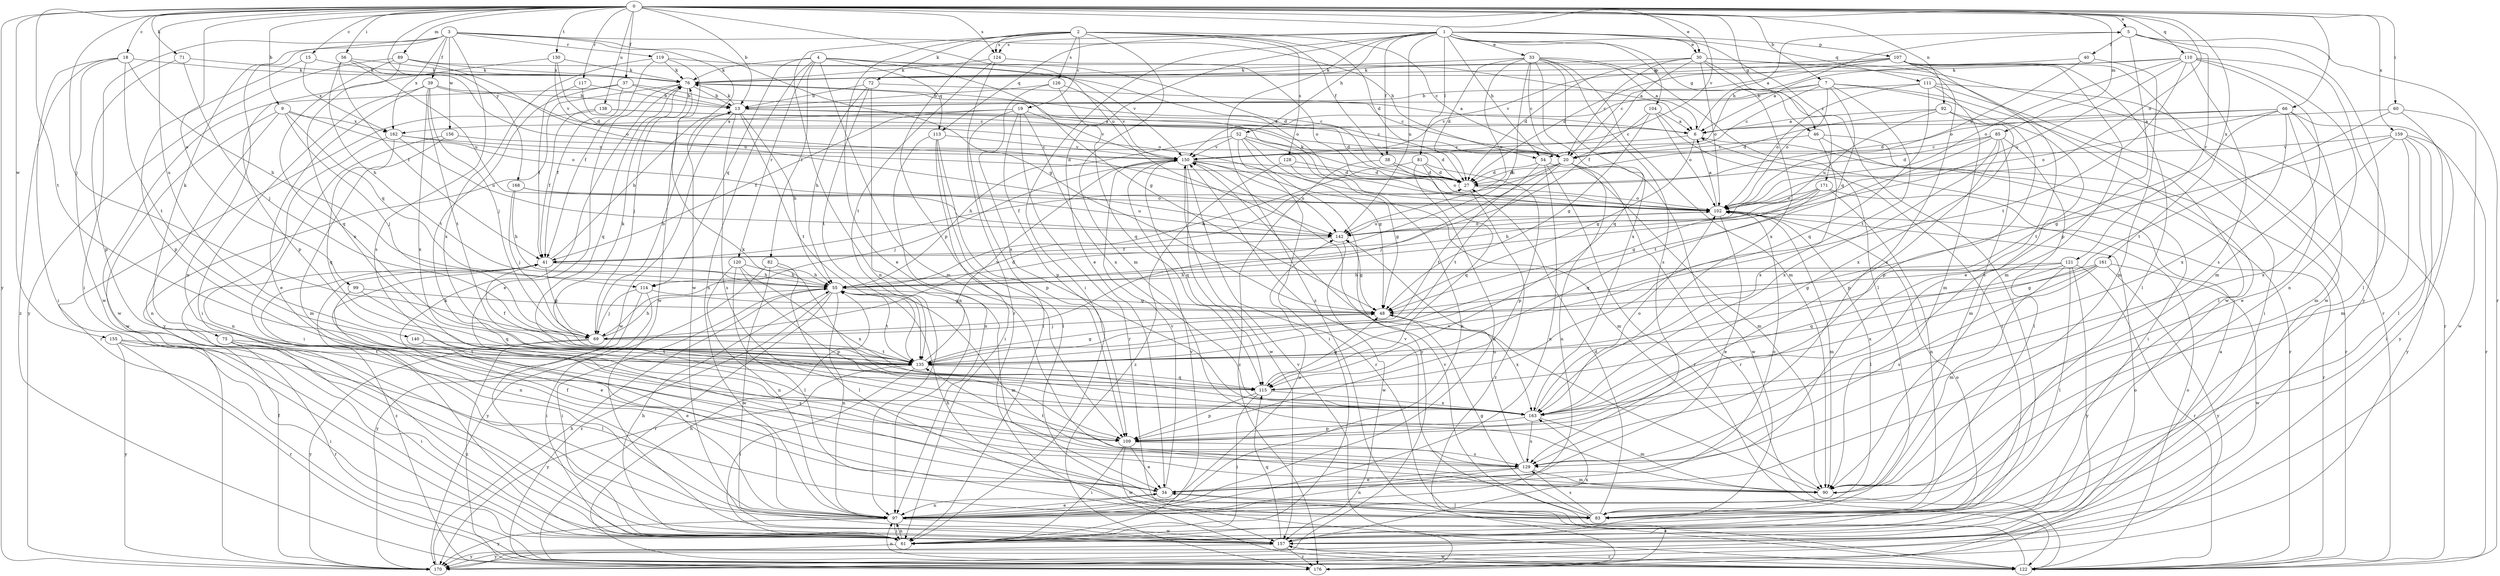 strict digraph  {
0;
1;
2;
3;
4;
5;
6;
7;
9;
13;
15;
18;
19;
20;
27;
30;
33;
34;
37;
38;
39;
40;
41;
46;
48;
52;
54;
55;
56;
60;
61;
66;
69;
71;
72;
75;
76;
81;
82;
83;
85;
89;
90;
92;
97;
99;
102;
104;
107;
109;
110;
111;
113;
114;
115;
117;
119;
120;
121;
122;
124;
126;
128;
129;
130;
135;
138;
140;
142;
150;
155;
156;
157;
159;
161;
162;
163;
168;
170;
171;
176;
0 -> 5  [label=a];
0 -> 7  [label=b];
0 -> 9  [label=b];
0 -> 13  [label=b];
0 -> 15  [label=c];
0 -> 18  [label=c];
0 -> 30  [label=e];
0 -> 37  [label=f];
0 -> 46  [label=g];
0 -> 56  [label=i];
0 -> 60  [label=i];
0 -> 66  [label=j];
0 -> 69  [label=j];
0 -> 71  [label=k];
0 -> 85  [label=m];
0 -> 89  [label=m];
0 -> 92  [label=n];
0 -> 99  [label=o];
0 -> 102  [label=o];
0 -> 110  [label=q];
0 -> 117  [label=r];
0 -> 124  [label=s];
0 -> 130  [label=t];
0 -> 135  [label=t];
0 -> 138  [label=u];
0 -> 140  [label=u];
0 -> 142  [label=u];
0 -> 150  [label=v];
0 -> 155  [label=w];
0 -> 159  [label=x];
0 -> 161  [label=x];
0 -> 168  [label=y];
0 -> 170  [label=y];
1 -> 30  [label=e];
1 -> 33  [label=e];
1 -> 34  [label=e];
1 -> 38  [label=f];
1 -> 46  [label=g];
1 -> 52  [label=h];
1 -> 54  [label=h];
1 -> 61  [label=i];
1 -> 81  [label=l];
1 -> 104  [label=p];
1 -> 107  [label=p];
1 -> 111  [label=q];
1 -> 113  [label=q];
1 -> 124  [label=s];
1 -> 142  [label=u];
1 -> 171  [label=z];
1 -> 176  [label=z];
2 -> 19  [label=c];
2 -> 20  [label=c];
2 -> 27  [label=d];
2 -> 34  [label=e];
2 -> 38  [label=f];
2 -> 72  [label=k];
2 -> 90  [label=m];
2 -> 97  [label=n];
2 -> 109  [label=p];
2 -> 124  [label=s];
2 -> 126  [label=s];
2 -> 128  [label=s];
3 -> 39  [label=f];
3 -> 48  [label=g];
3 -> 54  [label=h];
3 -> 61  [label=i];
3 -> 75  [label=k];
3 -> 97  [label=n];
3 -> 119  [label=r];
3 -> 129  [label=s];
3 -> 156  [label=w];
3 -> 157  [label=w];
3 -> 162  [label=x];
4 -> 27  [label=d];
4 -> 48  [label=g];
4 -> 76  [label=k];
4 -> 82  [label=l];
4 -> 90  [label=m];
4 -> 97  [label=n];
4 -> 113  [label=q];
4 -> 114  [label=q];
4 -> 120  [label=r];
4 -> 150  [label=v];
5 -> 40  [label=f];
5 -> 54  [label=h];
5 -> 109  [label=p];
5 -> 121  [label=r];
5 -> 122  [label=r];
5 -> 170  [label=y];
6 -> 5  [label=a];
6 -> 48  [label=g];
6 -> 122  [label=r];
6 -> 150  [label=v];
7 -> 13  [label=b];
7 -> 20  [label=c];
7 -> 83  [label=l];
7 -> 102  [label=o];
7 -> 114  [label=q];
7 -> 129  [label=s];
7 -> 135  [label=t];
7 -> 150  [label=v];
9 -> 69  [label=j];
9 -> 97  [label=n];
9 -> 102  [label=o];
9 -> 114  [label=q];
9 -> 157  [label=w];
9 -> 162  [label=x];
13 -> 6  [label=a];
13 -> 27  [label=d];
13 -> 55  [label=h];
13 -> 76  [label=k];
13 -> 129  [label=s];
13 -> 135  [label=t];
13 -> 157  [label=w];
15 -> 76  [label=k];
15 -> 109  [label=p];
15 -> 162  [label=x];
18 -> 55  [label=h];
18 -> 61  [label=i];
18 -> 76  [label=k];
18 -> 135  [label=t];
18 -> 157  [label=w];
18 -> 176  [label=z];
19 -> 41  [label=f];
19 -> 61  [label=i];
19 -> 109  [label=p];
19 -> 122  [label=r];
19 -> 150  [label=v];
19 -> 162  [label=x];
19 -> 163  [label=x];
20 -> 27  [label=d];
20 -> 41  [label=f];
20 -> 69  [label=j];
20 -> 97  [label=n];
20 -> 122  [label=r];
20 -> 135  [label=t];
20 -> 157  [label=w];
27 -> 102  [label=o];
27 -> 176  [label=z];
30 -> 20  [label=c];
30 -> 27  [label=d];
30 -> 41  [label=f];
30 -> 61  [label=i];
30 -> 76  [label=k];
30 -> 102  [label=o];
30 -> 122  [label=r];
30 -> 157  [label=w];
30 -> 163  [label=x];
33 -> 6  [label=a];
33 -> 20  [label=c];
33 -> 27  [label=d];
33 -> 55  [label=h];
33 -> 76  [label=k];
33 -> 83  [label=l];
33 -> 90  [label=m];
33 -> 115  [label=q];
33 -> 129  [label=s];
33 -> 142  [label=u];
33 -> 163  [label=x];
34 -> 83  [label=l];
34 -> 97  [label=n];
34 -> 102  [label=o];
34 -> 150  [label=v];
37 -> 6  [label=a];
37 -> 13  [label=b];
37 -> 41  [label=f];
37 -> 135  [label=t];
37 -> 157  [label=w];
38 -> 27  [label=d];
38 -> 102  [label=o];
38 -> 176  [label=z];
39 -> 13  [label=b];
39 -> 34  [label=e];
39 -> 61  [label=i];
39 -> 69  [label=j];
39 -> 102  [label=o];
39 -> 135  [label=t];
39 -> 163  [label=x];
40 -> 76  [label=k];
40 -> 90  [label=m];
40 -> 102  [label=o];
41 -> 13  [label=b];
41 -> 55  [label=h];
41 -> 69  [label=j];
41 -> 97  [label=n];
41 -> 176  [label=z];
46 -> 20  [label=c];
46 -> 61  [label=i];
46 -> 122  [label=r];
46 -> 163  [label=x];
48 -> 69  [label=j];
48 -> 163  [label=x];
52 -> 27  [label=d];
52 -> 48  [label=g];
52 -> 55  [label=h];
52 -> 61  [label=i];
52 -> 97  [label=n];
52 -> 150  [label=v];
52 -> 170  [label=y];
54 -> 27  [label=d];
54 -> 90  [label=m];
54 -> 97  [label=n];
54 -> 122  [label=r];
54 -> 135  [label=t];
55 -> 48  [label=g];
55 -> 61  [label=i];
55 -> 90  [label=m];
55 -> 97  [label=n];
55 -> 122  [label=r];
55 -> 135  [label=t];
55 -> 176  [label=z];
56 -> 41  [label=f];
56 -> 55  [label=h];
56 -> 76  [label=k];
56 -> 102  [label=o];
56 -> 142  [label=u];
60 -> 6  [label=a];
60 -> 83  [label=l];
60 -> 135  [label=t];
60 -> 157  [label=w];
61 -> 55  [label=h];
61 -> 97  [label=n];
61 -> 102  [label=o];
61 -> 150  [label=v];
61 -> 170  [label=y];
66 -> 6  [label=a];
66 -> 27  [label=d];
66 -> 34  [label=e];
66 -> 90  [label=m];
66 -> 102  [label=o];
66 -> 135  [label=t];
66 -> 163  [label=x];
66 -> 170  [label=y];
69 -> 13  [label=b];
69 -> 27  [label=d];
69 -> 55  [label=h];
69 -> 135  [label=t];
69 -> 170  [label=y];
69 -> 176  [label=z];
71 -> 69  [label=j];
71 -> 76  [label=k];
71 -> 109  [label=p];
72 -> 13  [label=b];
72 -> 20  [label=c];
72 -> 55  [label=h];
72 -> 97  [label=n];
72 -> 135  [label=t];
75 -> 34  [label=e];
75 -> 61  [label=i];
75 -> 122  [label=r];
75 -> 135  [label=t];
76 -> 13  [label=b];
76 -> 20  [label=c];
76 -> 34  [label=e];
76 -> 69  [label=j];
76 -> 115  [label=q];
76 -> 170  [label=y];
81 -> 27  [label=d];
81 -> 55  [label=h];
81 -> 97  [label=n];
81 -> 109  [label=p];
81 -> 115  [label=q];
82 -> 55  [label=h];
82 -> 83  [label=l];
82 -> 157  [label=w];
82 -> 170  [label=y];
83 -> 27  [label=d];
83 -> 48  [label=g];
83 -> 55  [label=h];
83 -> 129  [label=s];
83 -> 150  [label=v];
85 -> 20  [label=c];
85 -> 27  [label=d];
85 -> 83  [label=l];
85 -> 90  [label=m];
85 -> 109  [label=p];
85 -> 135  [label=t];
85 -> 163  [label=x];
89 -> 6  [label=a];
89 -> 76  [label=k];
89 -> 115  [label=q];
89 -> 142  [label=u];
89 -> 163  [label=x];
89 -> 170  [label=y];
90 -> 150  [label=v];
92 -> 6  [label=a];
92 -> 27  [label=d];
92 -> 109  [label=p];
92 -> 142  [label=u];
92 -> 163  [label=x];
97 -> 34  [label=e];
97 -> 41  [label=f];
97 -> 61  [label=i];
97 -> 76  [label=k];
97 -> 142  [label=u];
97 -> 157  [label=w];
97 -> 170  [label=y];
99 -> 34  [label=e];
99 -> 48  [label=g];
99 -> 115  [label=q];
102 -> 6  [label=a];
102 -> 34  [label=e];
102 -> 76  [label=k];
102 -> 83  [label=l];
102 -> 90  [label=m];
102 -> 142  [label=u];
104 -> 6  [label=a];
104 -> 20  [label=c];
104 -> 48  [label=g];
104 -> 61  [label=i];
104 -> 102  [label=o];
107 -> 20  [label=c];
107 -> 27  [label=d];
107 -> 34  [label=e];
107 -> 76  [label=k];
107 -> 83  [label=l];
107 -> 90  [label=m];
107 -> 129  [label=s];
107 -> 150  [label=v];
107 -> 157  [label=w];
109 -> 34  [label=e];
109 -> 61  [label=i];
109 -> 129  [label=s];
109 -> 157  [label=w];
110 -> 6  [label=a];
110 -> 76  [label=k];
110 -> 83  [label=l];
110 -> 90  [label=m];
110 -> 97  [label=n];
110 -> 102  [label=o];
110 -> 129  [label=s];
110 -> 135  [label=t];
110 -> 142  [label=u];
111 -> 13  [label=b];
111 -> 61  [label=i];
111 -> 90  [label=m];
111 -> 102  [label=o];
111 -> 115  [label=q];
111 -> 122  [label=r];
113 -> 61  [label=i];
113 -> 83  [label=l];
113 -> 97  [label=n];
113 -> 109  [label=p];
113 -> 150  [label=v];
114 -> 48  [label=g];
114 -> 61  [label=i];
114 -> 69  [label=j];
114 -> 170  [label=y];
115 -> 48  [label=g];
115 -> 61  [label=i];
115 -> 109  [label=p];
115 -> 163  [label=x];
117 -> 13  [label=b];
117 -> 20  [label=c];
117 -> 41  [label=f];
119 -> 41  [label=f];
119 -> 76  [label=k];
119 -> 102  [label=o];
119 -> 157  [label=w];
119 -> 163  [label=x];
120 -> 55  [label=h];
120 -> 83  [label=l];
120 -> 97  [label=n];
120 -> 109  [label=p];
120 -> 163  [label=x];
121 -> 48  [label=g];
121 -> 55  [label=h];
121 -> 83  [label=l];
121 -> 90  [label=m];
121 -> 115  [label=q];
121 -> 122  [label=r];
121 -> 170  [label=y];
122 -> 34  [label=e];
122 -> 55  [label=h];
122 -> 97  [label=n];
122 -> 102  [label=o];
122 -> 150  [label=v];
122 -> 157  [label=w];
124 -> 76  [label=k];
124 -> 102  [label=o];
124 -> 122  [label=r];
124 -> 135  [label=t];
126 -> 13  [label=b];
126 -> 115  [label=q];
126 -> 150  [label=v];
126 -> 163  [label=x];
128 -> 27  [label=d];
128 -> 48  [label=g];
128 -> 176  [label=z];
129 -> 34  [label=e];
129 -> 90  [label=m];
129 -> 97  [label=n];
129 -> 135  [label=t];
129 -> 142  [label=u];
130 -> 27  [label=d];
130 -> 76  [label=k];
130 -> 109  [label=p];
130 -> 150  [label=v];
135 -> 41  [label=f];
135 -> 48  [label=g];
135 -> 61  [label=i];
135 -> 76  [label=k];
135 -> 115  [label=q];
135 -> 150  [label=v];
135 -> 170  [label=y];
138 -> 6  [label=a];
138 -> 20  [label=c];
138 -> 41  [label=f];
138 -> 122  [label=r];
140 -> 129  [label=s];
140 -> 135  [label=t];
142 -> 41  [label=f];
142 -> 48  [label=g];
142 -> 102  [label=o];
142 -> 157  [label=w];
150 -> 27  [label=d];
150 -> 69  [label=j];
150 -> 90  [label=m];
150 -> 115  [label=q];
150 -> 122  [label=r];
150 -> 142  [label=u];
150 -> 157  [label=w];
155 -> 61  [label=i];
155 -> 83  [label=l];
155 -> 122  [label=r];
155 -> 135  [label=t];
155 -> 170  [label=y];
156 -> 20  [label=c];
156 -> 61  [label=i];
156 -> 90  [label=m];
157 -> 115  [label=q];
157 -> 122  [label=r];
157 -> 163  [label=x];
157 -> 170  [label=y];
157 -> 176  [label=z];
159 -> 48  [label=g];
159 -> 61  [label=i];
159 -> 90  [label=m];
159 -> 122  [label=r];
159 -> 150  [label=v];
159 -> 163  [label=x];
159 -> 170  [label=y];
161 -> 48  [label=g];
161 -> 55  [label=h];
161 -> 129  [label=s];
161 -> 157  [label=w];
161 -> 163  [label=x];
161 -> 170  [label=y];
162 -> 27  [label=d];
162 -> 97  [label=n];
162 -> 115  [label=q];
162 -> 142  [label=u];
162 -> 150  [label=v];
163 -> 76  [label=k];
163 -> 90  [label=m];
163 -> 102  [label=o];
163 -> 109  [label=p];
163 -> 129  [label=s];
168 -> 55  [label=h];
168 -> 69  [label=j];
168 -> 102  [label=o];
168 -> 142  [label=u];
170 -> 41  [label=f];
170 -> 55  [label=h];
171 -> 48  [label=g];
171 -> 55  [label=h];
171 -> 97  [label=n];
171 -> 102  [label=o];
171 -> 115  [label=q];
171 -> 122  [label=r];
176 -> 6  [label=a];
176 -> 102  [label=o];
176 -> 150  [label=v];
}
